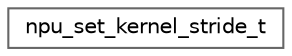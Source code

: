 digraph "Graphical Class Hierarchy"
{
 // LATEX_PDF_SIZE
  bgcolor="transparent";
  edge [fontname=Helvetica,fontsize=10,labelfontname=Helvetica,labelfontsize=10];
  node [fontname=Helvetica,fontsize=10,shape=box,height=0.2,width=0.4];
  rankdir="LR";
  Node0 [id="Node000000",label="npu_set_kernel_stride_t",height=0.2,width=0.4,color="grey40", fillcolor="white", style="filled",URL="$structnpu__set__kernel__stride__t.html",tooltip=" "];
}
